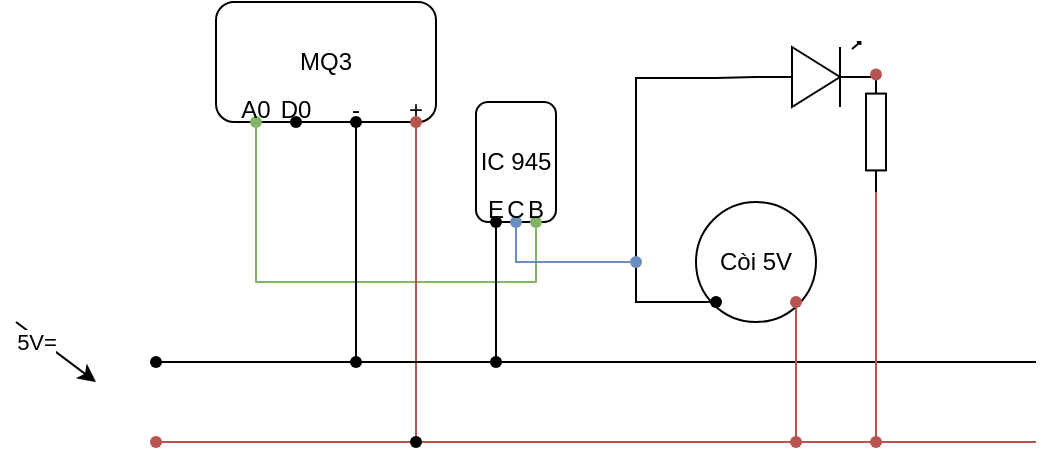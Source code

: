 <mxfile version="26.1.1">
  <diagram name="Trang-1" id="QQZPBq6JUp-UW5FKt8RT">
    <mxGraphModel dx="774" dy="408" grid="1" gridSize="10" guides="1" tooltips="1" connect="1" arrows="1" fold="1" page="1" pageScale="1" pageWidth="827" pageHeight="1169" math="0" shadow="0">
      <root>
        <mxCell id="0" />
        <mxCell id="1" parent="0" />
        <mxCell id="22YJ4znOr7e8hy8C47Oa-2" value="MQ3" style="rounded=1;whiteSpace=wrap;html=1;" vertex="1" parent="1">
          <mxGeometry x="150" y="100" width="110" height="60" as="geometry" />
        </mxCell>
        <mxCell id="22YJ4znOr7e8hy8C47Oa-5" value="Còi 5V" style="ellipse;whiteSpace=wrap;html=1;" vertex="1" parent="1">
          <mxGeometry x="390" y="200" width="60" height="60" as="geometry" />
        </mxCell>
        <mxCell id="22YJ4znOr7e8hy8C47Oa-6" value="" style="verticalLabelPosition=bottom;shadow=0;dashed=0;align=center;html=1;verticalAlign=top;shape=mxgraph.electrical.opto_electronics.led_1;pointerEvents=1;" vertex="1" parent="1">
          <mxGeometry x="420" y="120" width="60" height="32.5" as="geometry" />
        </mxCell>
        <mxCell id="22YJ4znOr7e8hy8C47Oa-7" value="" style="pointerEvents=1;verticalLabelPosition=bottom;shadow=0;dashed=0;align=center;html=1;verticalAlign=top;shape=mxgraph.electrical.resistors.resistor_1;rotation=90;" vertex="1" parent="1">
          <mxGeometry x="450" y="160" width="60" height="10" as="geometry" />
        </mxCell>
        <mxCell id="22YJ4znOr7e8hy8C47Oa-8" value="" style="shape=waypoint;sketch=0;fillStyle=solid;size=6;pointerEvents=1;points=[];fillColor=none;resizable=0;rotatable=0;perimeter=centerPerimeter;snapToPoint=1;" vertex="1" parent="1">
          <mxGeometry x="110" y="270" width="20" height="20" as="geometry" />
        </mxCell>
        <mxCell id="22YJ4znOr7e8hy8C47Oa-9" value="" style="shape=waypoint;sketch=0;fillStyle=solid;size=6;pointerEvents=1;points=[];fillColor=#f8cecc;resizable=0;rotatable=0;perimeter=centerPerimeter;snapToPoint=1;strokeColor=#b85450;" vertex="1" parent="1">
          <mxGeometry x="110" y="310" width="20" height="20" as="geometry" />
        </mxCell>
        <mxCell id="22YJ4znOr7e8hy8C47Oa-10" value="5V=" style="endArrow=classic;html=1;rounded=0;" edge="1" parent="1">
          <mxGeometry x="-0.44" y="-2" width="50" height="50" relative="1" as="geometry">
            <mxPoint x="50" y="260" as="sourcePoint" />
            <mxPoint x="90" y="290" as="targetPoint" />
            <mxPoint as="offset" />
          </mxGeometry>
        </mxCell>
        <mxCell id="22YJ4znOr7e8hy8C47Oa-11" value="" style="shape=waypoint;sketch=0;fillStyle=solid;size=6;pointerEvents=1;points=[];fillColor=#f8cecc;resizable=0;rotatable=0;perimeter=centerPerimeter;snapToPoint=1;strokeColor=#b85450;" vertex="1" parent="1">
          <mxGeometry x="470" y="126.25" width="20" height="20" as="geometry" />
        </mxCell>
        <mxCell id="22YJ4znOr7e8hy8C47Oa-12" value="" style="shape=waypoint;sketch=0;fillStyle=solid;size=6;pointerEvents=1;points=[];fillColor=#f8cecc;resizable=0;rotatable=0;perimeter=centerPerimeter;snapToPoint=1;strokeColor=#b85450;" vertex="1" parent="1">
          <mxGeometry x="430" y="240" width="20" height="20" as="geometry" />
        </mxCell>
        <mxCell id="22YJ4znOr7e8hy8C47Oa-13" value="" style="shape=waypoint;sketch=0;fillStyle=solid;size=6;pointerEvents=1;points=[];fillColor=none;resizable=0;rotatable=0;perimeter=centerPerimeter;snapToPoint=1;" vertex="1" parent="1">
          <mxGeometry x="390" y="240" width="20" height="20" as="geometry" />
        </mxCell>
        <mxCell id="22YJ4znOr7e8hy8C47Oa-17" value="+&#xa;" style="shape=waypoint;sketch=0;fillStyle=solid;size=6;pointerEvents=1;points=[];fillColor=#f8cecc;resizable=0;rotatable=0;perimeter=centerPerimeter;snapToPoint=1;strokeColor=#b85450;" vertex="1" parent="1">
          <mxGeometry x="240" y="150" width="20" height="20" as="geometry" />
        </mxCell>
        <mxCell id="22YJ4znOr7e8hy8C47Oa-18" value="-&#xa;" style="shape=waypoint;sketch=0;fillStyle=solid;size=6;pointerEvents=1;points=[];fillColor=none;resizable=0;rotatable=0;perimeter=centerPerimeter;snapToPoint=1;" vertex="1" parent="1">
          <mxGeometry x="210" y="150" width="20" height="20" as="geometry" />
        </mxCell>
        <mxCell id="22YJ4znOr7e8hy8C47Oa-19" value="D0&#xa;" style="shape=waypoint;sketch=0;fillStyle=solid;size=6;pointerEvents=1;points=[];fillColor=none;resizable=0;rotatable=0;perimeter=centerPerimeter;snapToPoint=1;" vertex="1" parent="1">
          <mxGeometry x="180" y="150" width="20" height="20" as="geometry" />
        </mxCell>
        <mxCell id="22YJ4znOr7e8hy8C47Oa-20" value="A0&#xa;" style="shape=waypoint;sketch=0;fillStyle=solid;size=6;pointerEvents=1;points=[];fillColor=#d5e8d4;resizable=0;rotatable=0;perimeter=centerPerimeter;snapToPoint=1;strokeColor=#82b366;" vertex="1" parent="1">
          <mxGeometry x="160" y="150" width="20" height="20" as="geometry" />
        </mxCell>
        <mxCell id="22YJ4znOr7e8hy8C47Oa-21" value="" style="endArrow=none;html=1;rounded=0;exitDx=0;exitDy=0;exitPerimeter=0;" edge="1" parent="1" source="22YJ4znOr7e8hy8C47Oa-38">
          <mxGeometry width="50" height="50" relative="1" as="geometry">
            <mxPoint x="360" y="330" as="sourcePoint" />
            <mxPoint x="560" y="280" as="targetPoint" />
          </mxGeometry>
        </mxCell>
        <mxCell id="22YJ4znOr7e8hy8C47Oa-22" value="" style="endArrow=none;html=1;rounded=0;exitDx=0;exitDy=0;exitPerimeter=0;fillColor=#f8cecc;strokeColor=#b85450;" edge="1" parent="1" source="22YJ4znOr7e8hy8C47Oa-33">
          <mxGeometry width="50" height="50" relative="1" as="geometry">
            <mxPoint x="360" y="330" as="sourcePoint" />
            <mxPoint x="560" y="320" as="targetPoint" />
          </mxGeometry>
        </mxCell>
        <mxCell id="22YJ4znOr7e8hy8C47Oa-23" value="" style="endArrow=none;html=1;rounded=0;exitDx=0;exitDy=0;exitPerimeter=0;entryX=0;entryY=0.54;entryDx=0;entryDy=0;entryPerimeter=0;" edge="1" parent="1" source="22YJ4znOr7e8hy8C47Oa-41" target="22YJ4znOr7e8hy8C47Oa-6">
          <mxGeometry width="50" height="50" relative="1" as="geometry">
            <mxPoint x="360" y="270" as="sourcePoint" />
            <mxPoint x="410" y="220" as="targetPoint" />
            <Array as="points">
              <mxPoint x="360" y="190" />
              <mxPoint x="360" y="138" />
              <mxPoint x="400" y="138" />
            </Array>
          </mxGeometry>
        </mxCell>
        <mxCell id="22YJ4znOr7e8hy8C47Oa-24" value="" style="endArrow=none;html=1;rounded=0;entryX=0.675;entryY=0.831;entryDx=0;entryDy=0;entryPerimeter=0;fillColor=#f8cecc;strokeColor=#b85450;" edge="1" parent="1" source="22YJ4znOr7e8hy8C47Oa-25" target="22YJ4znOr7e8hy8C47Oa-12">
          <mxGeometry width="50" height="50" relative="1" as="geometry">
            <mxPoint x="440" y="320" as="sourcePoint" />
            <mxPoint x="410" y="280" as="targetPoint" />
          </mxGeometry>
        </mxCell>
        <mxCell id="22YJ4znOr7e8hy8C47Oa-26" value="" style="endArrow=none;html=1;rounded=0;entryDx=0;entryDy=0;entryPerimeter=0;" edge="1" parent="1" target="22YJ4znOr7e8hy8C47Oa-25">
          <mxGeometry width="50" height="50" relative="1" as="geometry">
            <mxPoint x="440" y="320" as="sourcePoint" />
            <mxPoint x="440" y="250" as="targetPoint" />
          </mxGeometry>
        </mxCell>
        <mxCell id="22YJ4znOr7e8hy8C47Oa-25" value="" style="shape=waypoint;sketch=0;fillStyle=solid;size=6;pointerEvents=1;points=[];fillColor=#f8cecc;resizable=0;rotatable=0;perimeter=centerPerimeter;snapToPoint=1;strokeColor=#b85450;" vertex="1" parent="1">
          <mxGeometry x="430" y="310" width="20" height="20" as="geometry" />
        </mxCell>
        <mxCell id="22YJ4znOr7e8hy8C47Oa-27" value="" style="shape=waypoint;sketch=0;fillStyle=solid;size=6;pointerEvents=1;points=[];fillColor=#f8cecc;resizable=0;rotatable=0;perimeter=centerPerimeter;snapToPoint=1;strokeColor=#b85450;" vertex="1" parent="1">
          <mxGeometry x="470" y="310" width="20" height="20" as="geometry" />
        </mxCell>
        <mxCell id="22YJ4znOr7e8hy8C47Oa-28" value="" style="endArrow=none;html=1;rounded=0;entryX=1;entryY=0.5;entryDx=0;entryDy=0;entryPerimeter=0;exitX=0.1;exitY=0.456;exitDx=0;exitDy=0;exitPerimeter=0;fillColor=#f8cecc;strokeColor=#b85450;" edge="1" parent="1" source="22YJ4znOr7e8hy8C47Oa-27" target="22YJ4znOr7e8hy8C47Oa-7">
          <mxGeometry width="50" height="50" relative="1" as="geometry">
            <mxPoint x="360" y="330" as="sourcePoint" />
            <mxPoint x="410" y="280" as="targetPoint" />
          </mxGeometry>
        </mxCell>
        <mxCell id="22YJ4znOr7e8hy8C47Oa-29" value="" style="group" vertex="1" connectable="0" parent="1">
          <mxGeometry x="280" y="150" width="40" height="70" as="geometry" />
        </mxCell>
        <mxCell id="22YJ4znOr7e8hy8C47Oa-4" value="IC 945" style="rounded=1;whiteSpace=wrap;html=1;" vertex="1" parent="22YJ4znOr7e8hy8C47Oa-29">
          <mxGeometry width="40" height="60" as="geometry" />
        </mxCell>
        <mxCell id="22YJ4znOr7e8hy8C47Oa-14" value="B&#xa;" style="shape=waypoint;sketch=0;fillStyle=solid;size=6;pointerEvents=1;points=[];fillColor=#d5e8d4;resizable=0;rotatable=0;perimeter=centerPerimeter;snapToPoint=1;strokeColor=#82b366;" vertex="1" parent="22YJ4znOr7e8hy8C47Oa-29">
          <mxGeometry x="20" y="50" width="20" height="20" as="geometry" />
        </mxCell>
        <mxCell id="22YJ4znOr7e8hy8C47Oa-15" value="C&#xa;" style="shape=waypoint;sketch=0;fillStyle=solid;size=6;pointerEvents=1;points=[];fillColor=#dae8fc;resizable=0;rotatable=0;perimeter=centerPerimeter;snapToPoint=1;strokeColor=#6c8ebf;" vertex="1" parent="22YJ4znOr7e8hy8C47Oa-29">
          <mxGeometry x="10" y="50" width="20" height="20" as="geometry" />
        </mxCell>
        <mxCell id="22YJ4znOr7e8hy8C47Oa-16" value="E&#xa;" style="shape=waypoint;sketch=0;fillStyle=solid;size=6;pointerEvents=1;points=[];resizable=0;rotatable=0;perimeter=centerPerimeter;snapToPoint=1;" vertex="1" parent="22YJ4znOr7e8hy8C47Oa-29">
          <mxGeometry y="50" width="20" height="20" as="geometry" />
        </mxCell>
        <mxCell id="22YJ4znOr7e8hy8C47Oa-31" value="" style="endArrow=none;html=1;rounded=0;entryX=0.624;entryY=0.892;entryDx=0;entryDy=0;entryPerimeter=0;exitX=0.908;exitY=0.834;exitDx=0;exitDy=0;exitPerimeter=0;fillColor=#d5e8d4;strokeColor=#82b366;" edge="1" parent="1" source="22YJ4znOr7e8hy8C47Oa-14" target="22YJ4znOr7e8hy8C47Oa-20">
          <mxGeometry width="50" height="50" relative="1" as="geometry">
            <mxPoint x="280" y="280" as="sourcePoint" />
            <mxPoint x="330" y="230" as="targetPoint" />
            <Array as="points">
              <mxPoint x="310" y="240" />
              <mxPoint x="170" y="240" />
            </Array>
          </mxGeometry>
        </mxCell>
        <mxCell id="22YJ4znOr7e8hy8C47Oa-32" value="" style="endArrow=none;html=1;rounded=0;entryX=0.939;entryY=0.997;entryDx=0;entryDy=0;entryPerimeter=0;fillColor=#f8cecc;strokeColor=#b85450;" edge="1" parent="1" target="22YJ4znOr7e8hy8C47Oa-17">
          <mxGeometry width="50" height="50" relative="1" as="geometry">
            <mxPoint x="250" y="320" as="sourcePoint" />
            <mxPoint x="330" y="230" as="targetPoint" />
          </mxGeometry>
        </mxCell>
        <mxCell id="22YJ4znOr7e8hy8C47Oa-34" value="" style="endArrow=none;html=1;rounded=0;exitX=1.05;exitY=0.406;exitDx=0;exitDy=0;exitPerimeter=0;fillColor=#f8cecc;strokeColor=#b85450;" edge="1" parent="1" source="22YJ4znOr7e8hy8C47Oa-9" target="22YJ4znOr7e8hy8C47Oa-33">
          <mxGeometry width="50" height="50" relative="1" as="geometry">
            <mxPoint x="120" y="320" as="sourcePoint" />
            <mxPoint x="560" y="320" as="targetPoint" />
          </mxGeometry>
        </mxCell>
        <mxCell id="22YJ4znOr7e8hy8C47Oa-33" value="" style="shape=waypoint;sketch=0;fillStyle=solid;size=6;pointerEvents=1;points=[];fillColor=none;resizable=0;rotatable=0;perimeter=centerPerimeter;snapToPoint=1;" vertex="1" parent="1">
          <mxGeometry x="240" y="310" width="20" height="20" as="geometry" />
        </mxCell>
        <mxCell id="22YJ4znOr7e8hy8C47Oa-36" value="" style="endArrow=none;html=1;rounded=0;entryX=0.439;entryY=0.703;entryDx=0;entryDy=0;entryPerimeter=0;" edge="1" parent="1" target="22YJ4znOr7e8hy8C47Oa-18">
          <mxGeometry width="50" height="50" relative="1" as="geometry">
            <mxPoint x="220" y="280" as="sourcePoint" />
            <mxPoint x="330" y="230" as="targetPoint" />
          </mxGeometry>
        </mxCell>
        <mxCell id="22YJ4znOr7e8hy8C47Oa-37" value="" style="endArrow=none;html=1;rounded=0;entryX=0.518;entryY=0.75;entryDx=0;entryDy=0;entryPerimeter=0;" edge="1" parent="1" target="22YJ4znOr7e8hy8C47Oa-16">
          <mxGeometry width="50" height="50" relative="1" as="geometry">
            <mxPoint x="290" y="280" as="sourcePoint" />
            <mxPoint x="330" y="230" as="targetPoint" />
          </mxGeometry>
        </mxCell>
        <mxCell id="22YJ4znOr7e8hy8C47Oa-39" value="" style="endArrow=none;html=1;rounded=0;exitDx=0;exitDy=0;exitPerimeter=0;" edge="1" parent="1" source="22YJ4znOr7e8hy8C47Oa-35" target="22YJ4znOr7e8hy8C47Oa-38">
          <mxGeometry width="50" height="50" relative="1" as="geometry">
            <mxPoint x="120" y="280" as="sourcePoint" />
            <mxPoint x="560" y="280" as="targetPoint" />
          </mxGeometry>
        </mxCell>
        <mxCell id="22YJ4znOr7e8hy8C47Oa-38" value="" style="shape=waypoint;sketch=0;fillStyle=solid;size=6;pointerEvents=1;points=[];fillColor=none;resizable=0;rotatable=0;perimeter=centerPerimeter;snapToPoint=1;" vertex="1" parent="1">
          <mxGeometry x="280" y="270" width="20" height="20" as="geometry" />
        </mxCell>
        <mxCell id="22YJ4znOr7e8hy8C47Oa-40" value="" style="endArrow=none;html=1;rounded=0;exitX=0.75;exitY=0.606;exitDx=0;exitDy=0;exitPerimeter=0;" edge="1" parent="1" source="22YJ4znOr7e8hy8C47Oa-8" target="22YJ4znOr7e8hy8C47Oa-35">
          <mxGeometry width="50" height="50" relative="1" as="geometry">
            <mxPoint x="120" y="280" as="sourcePoint" />
            <mxPoint x="290" y="280" as="targetPoint" />
          </mxGeometry>
        </mxCell>
        <mxCell id="22YJ4znOr7e8hy8C47Oa-35" value="" style="shape=waypoint;sketch=0;fillStyle=solid;size=6;pointerEvents=1;points=[];fillColor=none;resizable=0;rotatable=0;perimeter=centerPerimeter;snapToPoint=1;" vertex="1" parent="1">
          <mxGeometry x="210" y="270" width="20" height="20" as="geometry" />
        </mxCell>
        <mxCell id="22YJ4znOr7e8hy8C47Oa-42" value="" style="endArrow=none;html=1;rounded=0;exitX=0.2;exitY=0.506;exitDx=0;exitDy=0;exitPerimeter=0;entryDx=0;entryDy=0;entryPerimeter=0;" edge="1" parent="1" source="22YJ4znOr7e8hy8C47Oa-13" target="22YJ4znOr7e8hy8C47Oa-41">
          <mxGeometry width="50" height="50" relative="1" as="geometry">
            <mxPoint x="400" y="250" as="sourcePoint" />
            <mxPoint x="420" y="138" as="targetPoint" />
            <Array as="points">
              <mxPoint x="360" y="250" />
            </Array>
          </mxGeometry>
        </mxCell>
        <mxCell id="22YJ4znOr7e8hy8C47Oa-41" value="" style="shape=waypoint;sketch=0;fillStyle=solid;size=6;pointerEvents=1;points=[];fillColor=#dae8fc;resizable=0;rotatable=0;perimeter=centerPerimeter;snapToPoint=1;strokeColor=#6c8ebf;" vertex="1" parent="1">
          <mxGeometry x="350" y="220" width="20" height="20" as="geometry" />
        </mxCell>
        <mxCell id="22YJ4znOr7e8hy8C47Oa-43" value="" style="endArrow=none;html=1;rounded=0;entryX=0.113;entryY=0.866;entryDx=0;entryDy=0;entryPerimeter=0;exitX=0.797;exitY=1.045;exitDx=0;exitDy=0;exitPerimeter=0;fillColor=#dae8fc;strokeColor=#6c8ebf;" edge="1" parent="1" source="22YJ4znOr7e8hy8C47Oa-15" target="22YJ4znOr7e8hy8C47Oa-41">
          <mxGeometry width="50" height="50" relative="1" as="geometry">
            <mxPoint x="280" y="230" as="sourcePoint" />
            <mxPoint x="330" y="180" as="targetPoint" />
            <Array as="points">
              <mxPoint x="300" y="230" />
            </Array>
          </mxGeometry>
        </mxCell>
      </root>
    </mxGraphModel>
  </diagram>
</mxfile>
